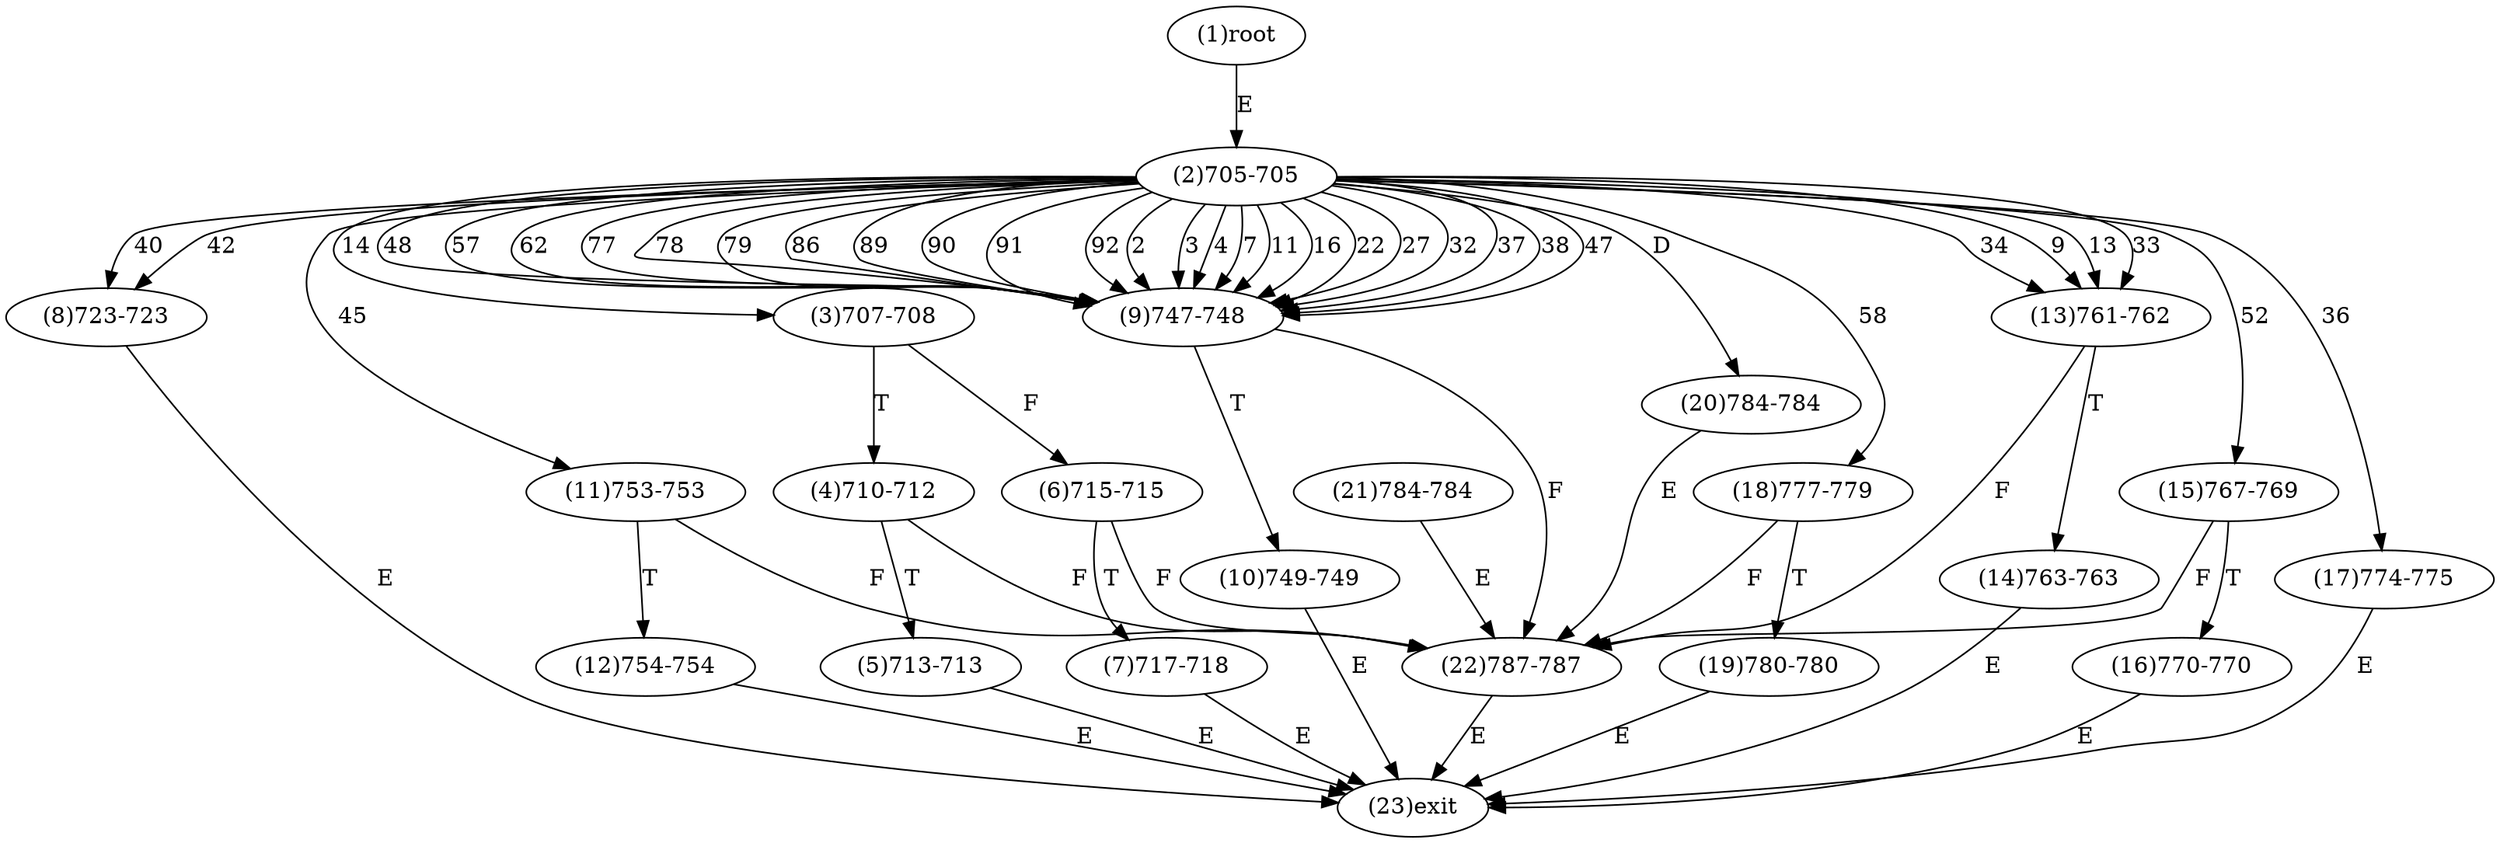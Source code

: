 digraph "" { 
1[ label="(1)root"];
2[ label="(2)705-705"];
3[ label="(3)707-708"];
4[ label="(4)710-712"];
5[ label="(5)713-713"];
6[ label="(6)715-715"];
7[ label="(7)717-718"];
8[ label="(8)723-723"];
9[ label="(9)747-748"];
10[ label="(10)749-749"];
11[ label="(11)753-753"];
12[ label="(12)754-754"];
13[ label="(13)761-762"];
14[ label="(14)763-763"];
15[ label="(15)767-769"];
17[ label="(17)774-775"];
16[ label="(16)770-770"];
19[ label="(19)780-780"];
18[ label="(18)777-779"];
21[ label="(21)784-784"];
20[ label="(20)784-784"];
23[ label="(23)exit"];
22[ label="(22)787-787"];
1->2[ label="E"];
2->9[ label="2"];
2->9[ label="3"];
2->9[ label="4"];
2->9[ label="7"];
2->13[ label="9"];
2->9[ label="11"];
2->13[ label="13"];
2->3[ label="14"];
2->9[ label="16"];
2->9[ label="22"];
2->9[ label="27"];
2->9[ label="32"];
2->13[ label="33"];
2->13[ label="34"];
2->17[ label="36"];
2->9[ label="37"];
2->9[ label="38"];
2->8[ label="40"];
2->8[ label="42"];
2->11[ label="45"];
2->9[ label="47"];
2->9[ label="48"];
2->15[ label="52"];
2->9[ label="57"];
2->18[ label="58"];
2->9[ label="62"];
2->9[ label="77"];
2->9[ label="78"];
2->9[ label="79"];
2->9[ label="86"];
2->9[ label="89"];
2->9[ label="90"];
2->9[ label="91"];
2->9[ label="92"];
2->20[ label="D"];
3->6[ label="F"];
3->4[ label="T"];
4->22[ label="F"];
4->5[ label="T"];
5->23[ label="E"];
6->22[ label="F"];
6->7[ label="T"];
7->23[ label="E"];
8->23[ label="E"];
9->22[ label="F"];
9->10[ label="T"];
10->23[ label="E"];
11->22[ label="F"];
11->12[ label="T"];
12->23[ label="E"];
13->22[ label="F"];
13->14[ label="T"];
14->23[ label="E"];
15->22[ label="F"];
15->16[ label="T"];
16->23[ label="E"];
17->23[ label="E"];
18->22[ label="F"];
18->19[ label="T"];
19->23[ label="E"];
20->22[ label="E"];
21->22[ label="E"];
22->23[ label="E"];
}